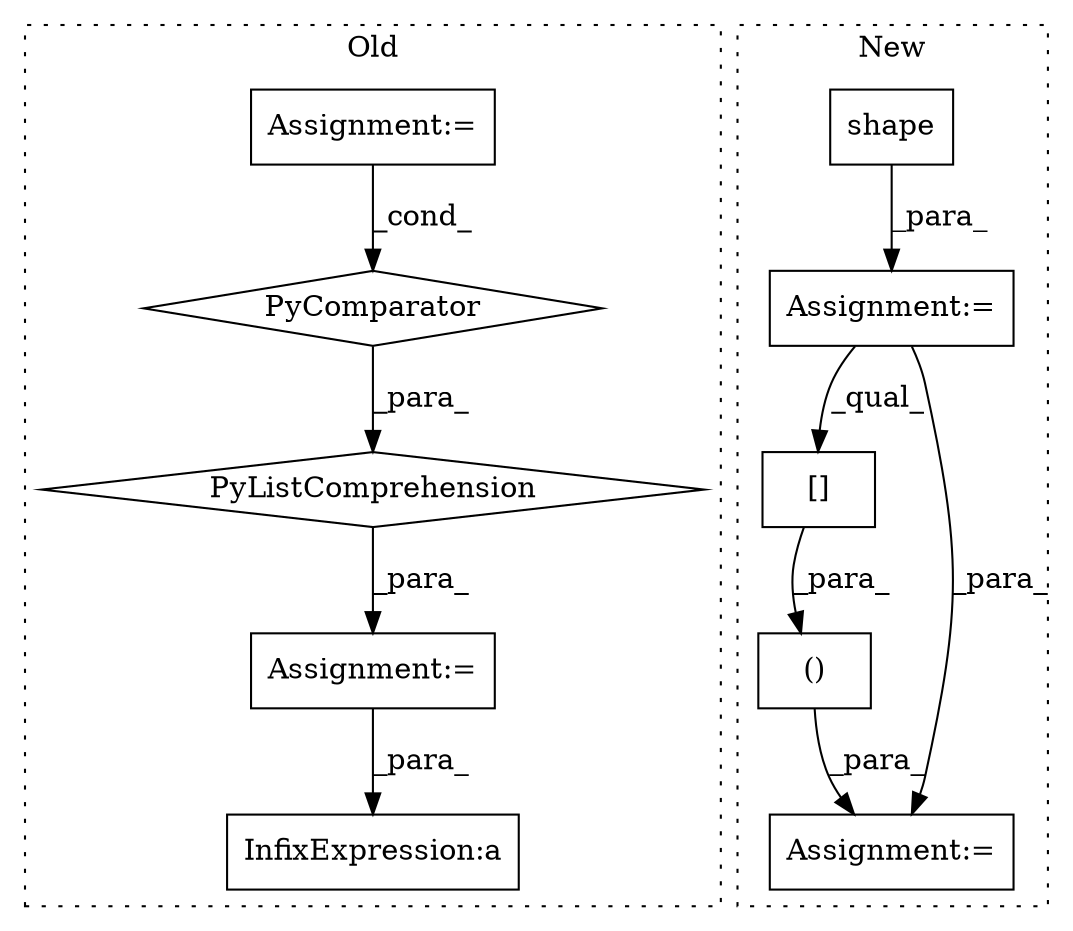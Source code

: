 digraph G {
subgraph cluster0 {
1 [label="PyComparator" a="113" s="5281" l="39" shape="diamond"];
3 [label="PyListComprehension" a="109" s="5214" l="114" shape="diamond"];
4 [label="Assignment:=" a="7" s="5281" l="39" shape="box"];
6 [label="Assignment:=" a="7" s="5202" l="12" shape="box"];
8 [label="InfixExpression:a" a="27" s="7165" l="3" shape="box"];
label = "Old";
style="dotted";
}
subgraph cluster1 {
2 [label="shape" a="32" s="5197,5204" l="6,1" shape="box"];
5 [label="Assignment:=" a="7" s="5185" l="1" shape="box"];
7 [label="()" a="106" s="5338" l="59" shape="box"];
9 [label="[]" a="2" s="5364,5396" l="14,1" shape="box"];
10 [label="Assignment:=" a="7" s="5293" l="1" shape="box"];
label = "New";
style="dotted";
}
1 -> 3 [label="_para_"];
2 -> 5 [label="_para_"];
3 -> 6 [label="_para_"];
4 -> 1 [label="_cond_"];
5 -> 10 [label="_para_"];
5 -> 9 [label="_qual_"];
6 -> 8 [label="_para_"];
7 -> 10 [label="_para_"];
9 -> 7 [label="_para_"];
}